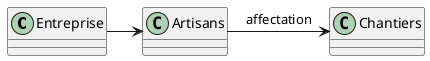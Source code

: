 @startuml
class Entreprise{

}
class Artisans{


}
Class Chantiers{


}
Entreprise->Artisans
Artisans->Chantiers:affectation

@enduml
